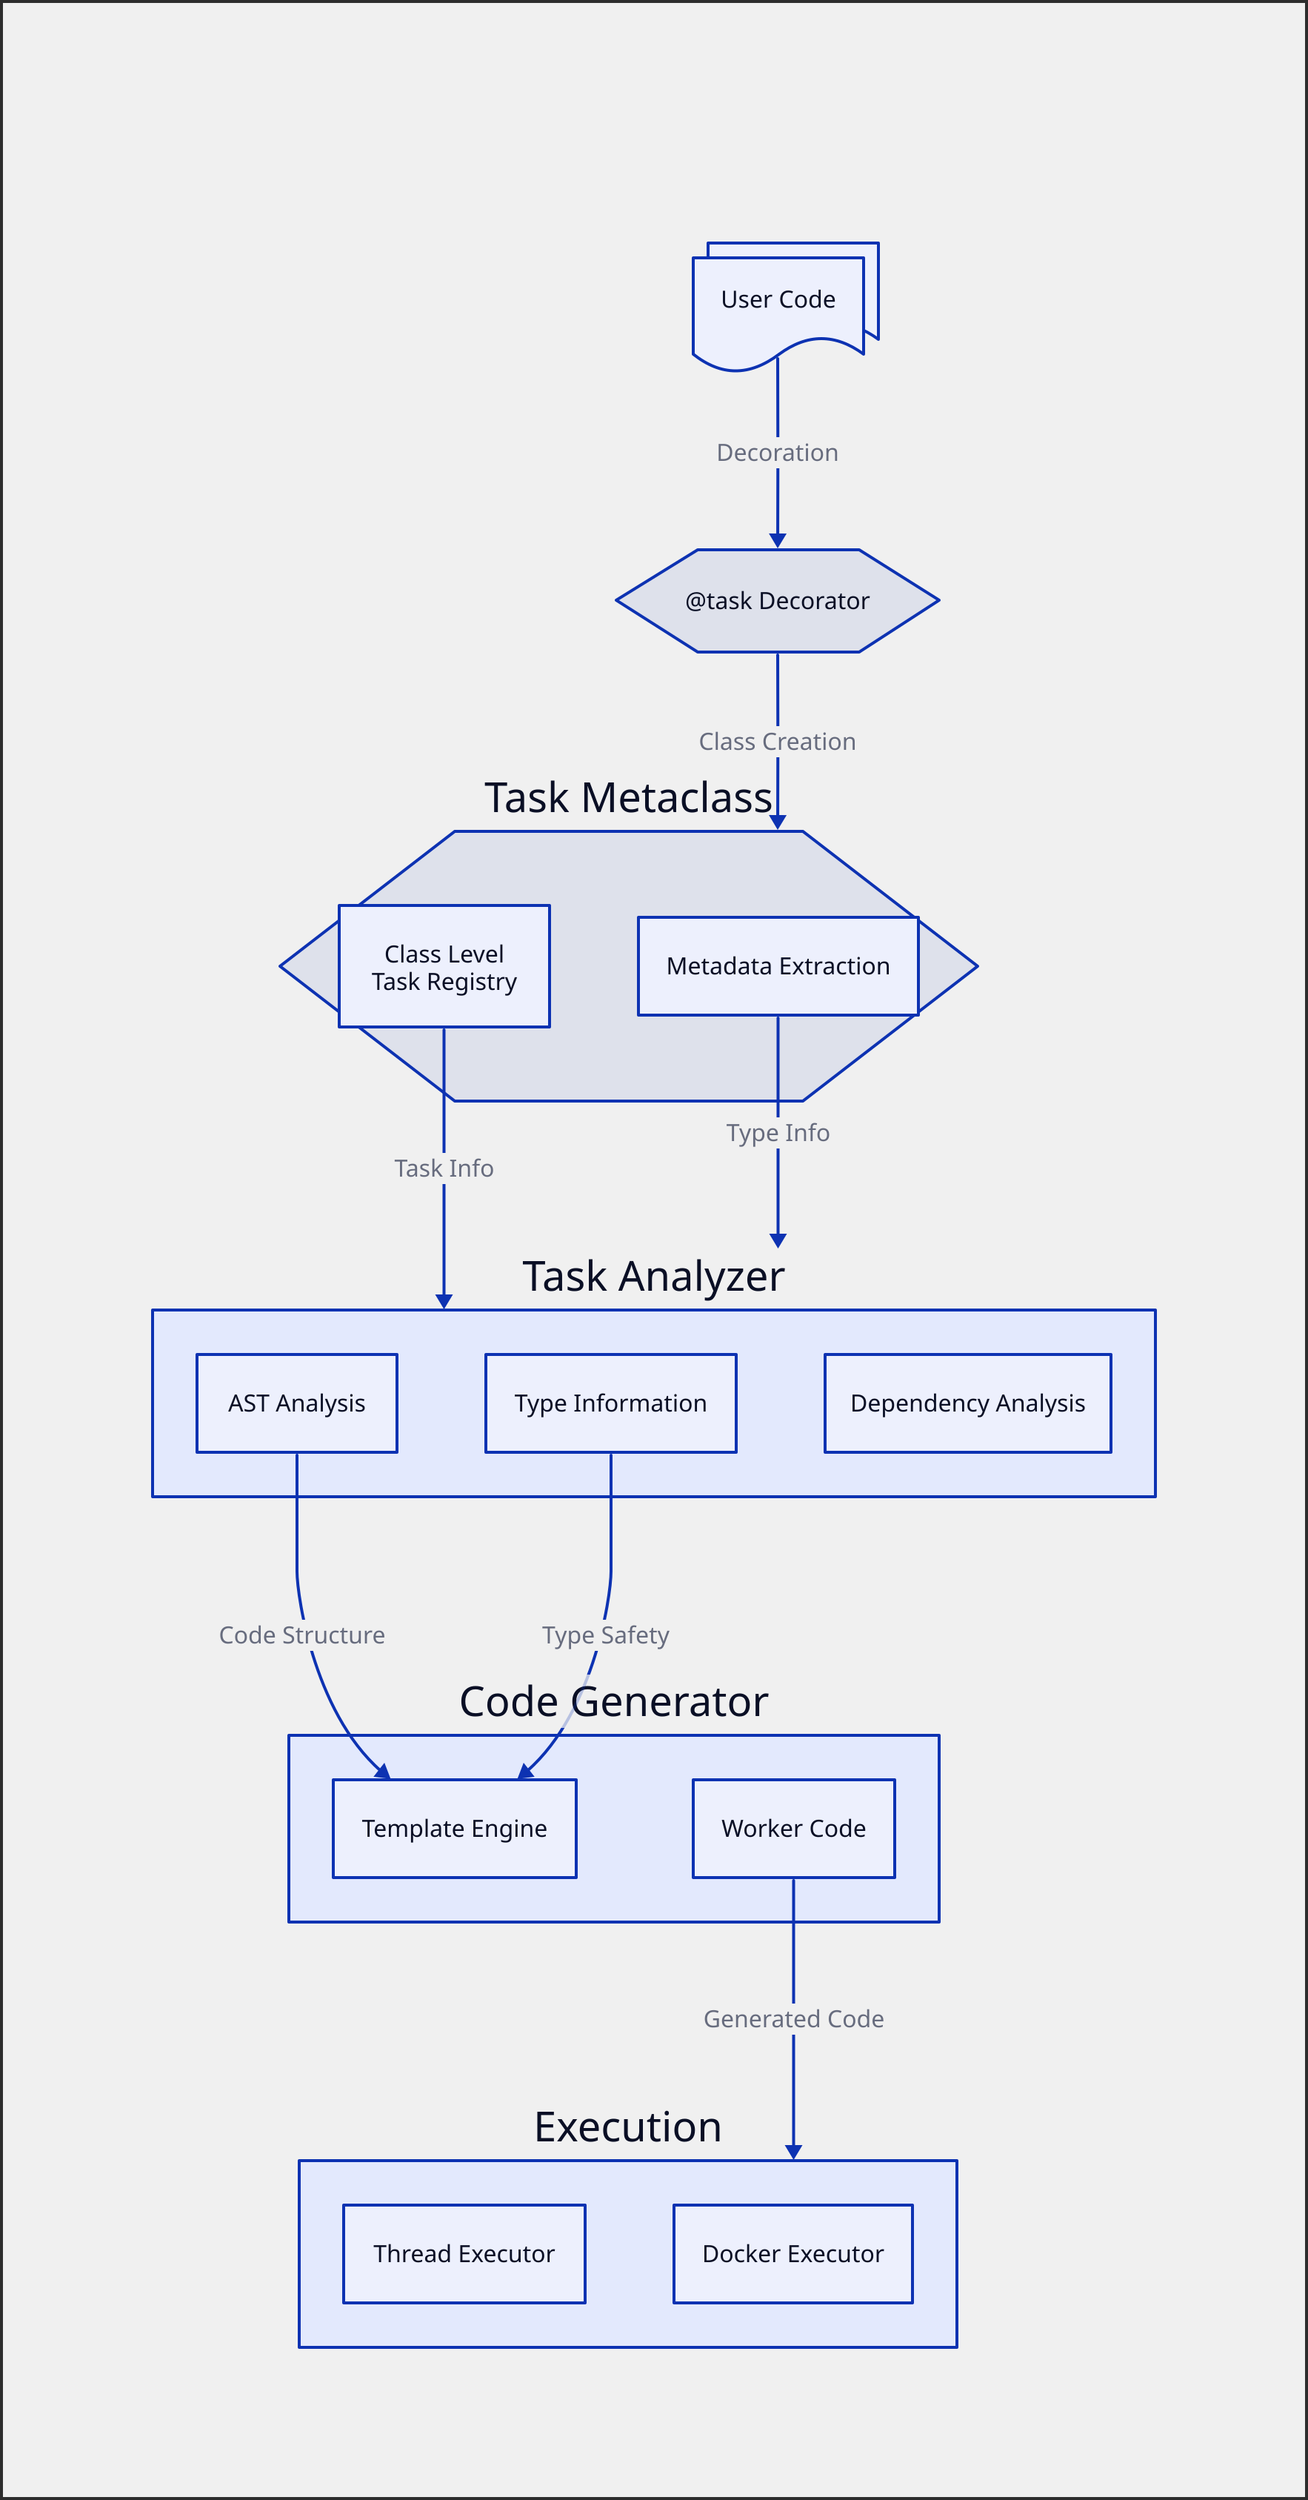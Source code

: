 title: |md
  # Code Analysis and Transformation Flow
| {near: top-center}

user_code: User Code {
  shape: document
  style.multiple: true
}

decorator: "@task Decorator" {
  shape: hexagon
}

metaclass: Task Metaclass {
  shape: hexagon

  registry: Class Level\nTask Registry
  metadata: Metadata Extraction
}

analyzer: Task Analyzer {
  shape: rectangle

  ast: AST Analysis
  type_info: Type Information
  deps: Dependency Analysis
}

code_gen: Code Generator {
  shape: rectangle

  template: Template Engine
  worker_code: Worker Code
}

execution: Execution {
  shape: rectangle

  thread: Thread Executor
  docker: Docker Executor
}

user_code -> decorator: Decoration
decorator -> metaclass: Class Creation

metaclass.registry -> analyzer: Task Info
metaclass.metadata -> analyzer: Type Info
analyzer.ast -> code_gen.template: Code Structure
analyzer.type_info -> code_gen.template: Type Safety
code_gen.worker_code -> execution: Generated Code

style: {
  fill: "#f0f0f0"
  stroke: "#2d2d2d"
  stroke-width: 2
  font-size: 12
}
